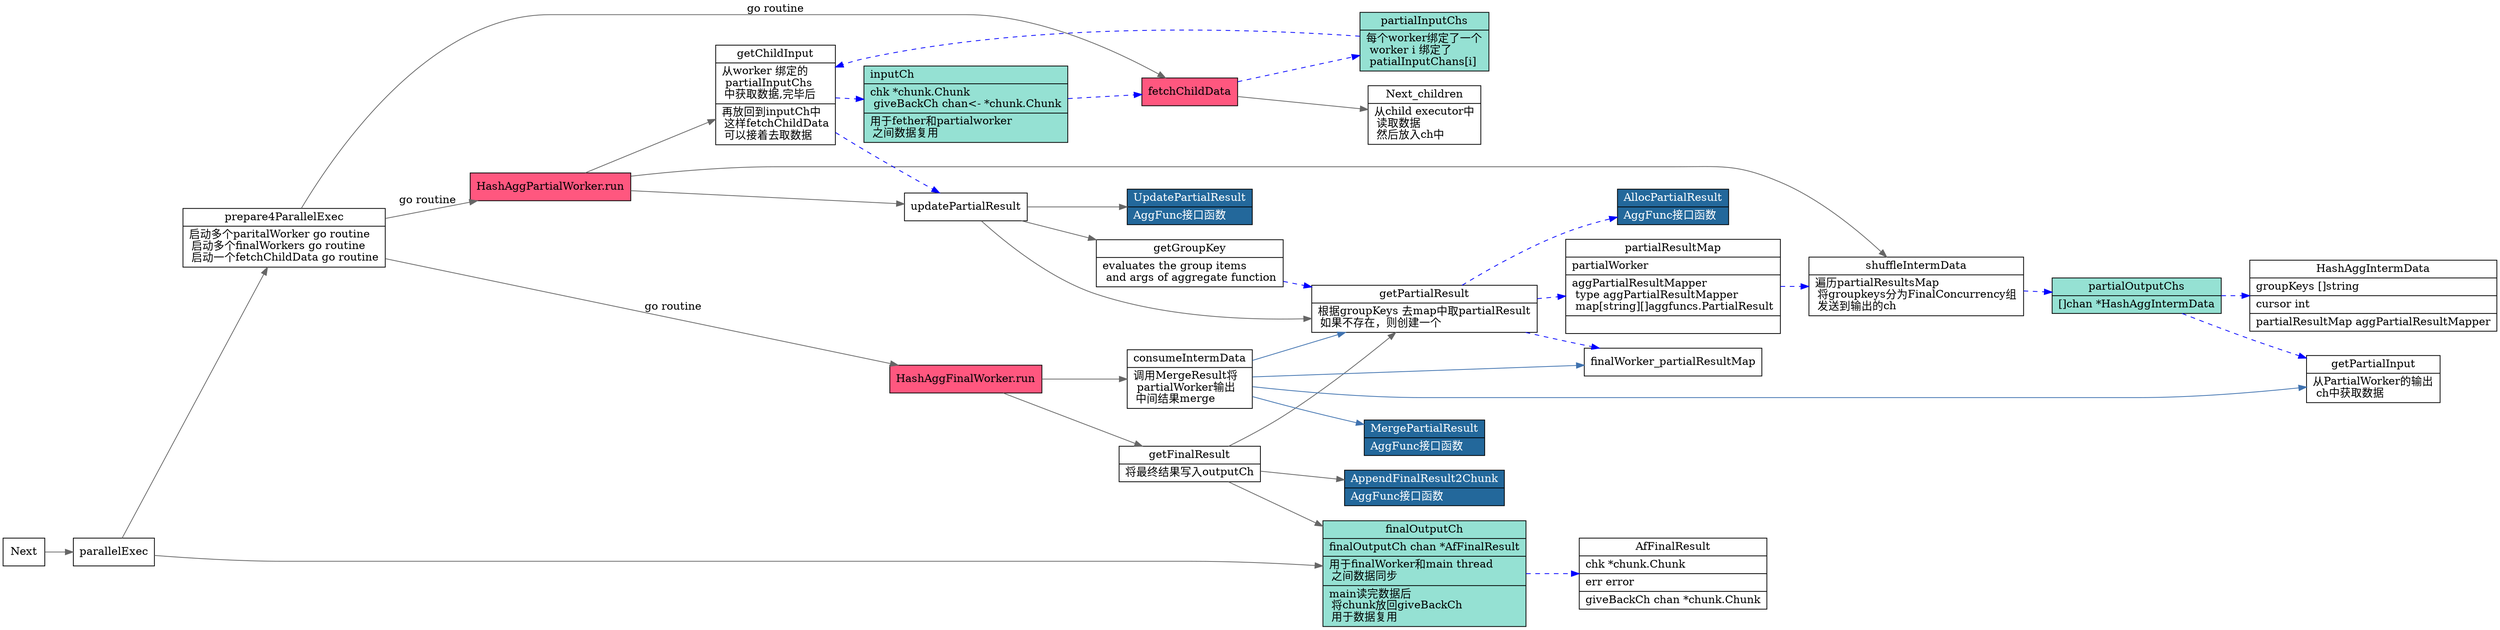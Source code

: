 digraph HashAggExec_Flow {
  node[shape=box];
  edge[color=gray40];
  newrank=true;
  rankdir=LR;

  af_UpdatePartialResult[
    shape=record;
    style=filled;
    fontcolor=white;
    fillcolor="#23689b"
    label="{{
      UpdatePartialResult|
      AggFunc接口函数\l
    }}"
  ];
  AllocPartialResult[
    shape=record;
    style=filled;
    fontcolor=white;
    fillcolor="#23689b"
    label="{{
      AllocPartialResult|
      AggFunc接口函数\l
    }}"
  ];
  MergePartialResult[
    shape=record;
    style=filled;
    fontcolor=white;
    fillcolor="#23689b"
    label="{{
      MergePartialResult|
      AggFunc接口函数\l
    }}"
  ];
  AppendFinalResult2Chunk[
    shape=record;
    style=filled;
    fontcolor=white;
    fillcolor="#23689b"
    label="{{
      AppendFinalResult2Chunk|
      AggFunc接口函数\l
    }}"
  ];

  Next -> {
    parallelExec;
  }

  parallelExec -> {
    prepare4ParallelExec;
    finalOutputCh;
  }

  prepare4ParallelExec -> {
    HashAggPartialWorker_run;
    HashAggFinalWorker_run;
    fetchChildData;
  }[label="go routine"];
  fetchChildData[
    shape=record;
    style=filled;
    fillcolor="#ff577f"
    label="{{
      fetchChildData
    }}"
  ];
  HashAggPartialWorker_run[
    shape=record;
    style=filled;
    fillcolor="#ff577f"
    label="{{
      HashAggPartialWorker.run
    }}"
  ];
  HashAggFinalWorker_run[
    shape=record;
    style=filled;
    fillcolor="#ff577f"
    label="{{
      HashAggFinalWorker.run
    }}"
  ];

  getPartialInput[
    shape="record";
    label="{{
      getPartialInput|
      从PartialWorker的输出\l 
      ch中获取数据\l
    }}"];
  getPartialResult[
    shape="record";
    label="{{
      getPartialResult|
      根据groupKeys 去map中取partialResult\l
      如果不存在，则创建一个\l
    }}"];
    getFinalResult[
      shape="record";
      label="{{
        getFinalResult|
        将最终结果写入outputCh\l
      }}"];

    HashAggFinalWorker_run -> {
      consumeIntermData;
      getFinalResult;
    }
    consumeIntermData[
      shape="record";
      label="{{
        consumeIntermData|
        调用MergeResult将\l 
        partialWorker输出\l 
        中间结果merge\l
      }}"];
    consumeIntermData -> {
      getPartialInput;
      getPartialResult;
      MergePartialResult;
      finalWorker_partialResultMap;
    }[color="#3f72af"];

    shuffleIntermData[
      shape="record";
      label="{{
        shuffleIntermData|
        遍历partialResultsMap\l
        将groupkeys分为FinalConcurrency组\l
        发送到输出的ch\l
      }}"];

    getFinalResult ->{
      getPartialResult;
      finalOutputCh;
      AppendFinalResult2Chunk;
    }

  fetchChildData -> {
    Next_children;
  }
  Next_children[
    shape="record";
    label="{{
      Next_children|
      从child executor中\l
      读取数据\l
      然后放入ch中\l
    }}"];
    HashAggPartialWorker_run -> {
      shuffleIntermData;
      getChildInput;
      updatePartialResult;
    }
    getChildInput[
      shape="record";
      label="{{
        getChildInput|
        从worker 绑定的\l 
        partialInputChs\l 
        中获取数据,完毕后\l |
        再放回到 inputCh中\l 
        这样fetchChildData\l 
        可以接着去取数据\l
      }}"];
    updatePartialResult -> {
      getGroupKey;
      getPartialResult;
      af_UpdatePartialResult;
    }
    edge[style=dashed;color=blue];
    getGroupKey  -> getPartialResult;
    getPartialResult -> {
      partialResultMap;
      finalWorker_partialResultMap;
      AllocPartialResult;
    }
  partialResultMap[
    shape="record";
    label="{{
      partialResultMap|
      partialWorker\l|
      aggPartialResultMapper\l
      type aggPartialResultMapper\l
      map[string][]aggfuncs.PartialResult|
    }}"];
  getGroupKey[
    shape="record";
    label="{{
      getGroupKey|
      evaluates the group items \l 
      and args of aggregate function\l
    }}"];

  inputCh[
    shape=record;
    style=filled;
    fillcolor="#95e1d3"
    label="{{
      inputCh\l|
        chk *chunk.Chunk\l
        giveBackCh chan\<- *chunk.Chunk\l|
        用于fether和partialworker\l 
        之间数据复用\l
    }}"
  ];
  partialInputChs[
    shape=record;
    style=filled;
    fillcolor="#95e1d3"
    label="{{
      partialInputChs|
      每个worker绑定了一个\l
      worker i 绑定了\l 
      patialInputChans[i]\l
    }}"
  ];

  finalOutputCh[
    shape=record;
    style=filled;
    fillcolor="#95e1d3"
    label="{{
      finalOutputCh|
        finalOutputCh    chan *AfFinalResult\l|
        用于finalWorker和main thread\l
        之间数据同步\l|
        main读完数据后\l 
        将chunk放回giveBackCh\l
        用于数据复用\l
    }}"
  ];
  finalOutputCh -> AfFinalResult;
  AfFinalResult[
    shape="record";
    label="{{
      AfFinalResult|
	      chk        *chunk.Chunk\l|
	      err        error\l|
	      giveBackCh chan *chunk.Chunk\l
    }}"];

  partialOutputChs[
    shape=record;
    style=filled;
    fillcolor="#95e1d3"
    label="{{
      partialOutputChs|
	      []chan *HashAggIntermData\l
    }}"
  ];
  partialOutputChs -> HashAggIntermData;
  HashAggIntermData[
    shape="record";
    label="{{
      HashAggIntermData|
	      groupKeys        []string\l|
	      cursor           int\l|
	      partialResultMap aggPartialResultMapper\l
    }}"];
  prepare4ParallelExec[
    shape="record";
    label="{{
      prepare4ParallelExec|
      启动多个paritalWorker go routine\l
      启动多个finalWorkers go routine\l
      启动一个fetchChildData go routine\l
    }}"];

  edge[style=dashed;color=blue];
  //inputCh:giveBackCh -> getChildInput;
  //fetchChildData -> inputCh:giveBackCh;
  fetchChildData -> partialInputChs -> getChildInput;
  getChildInput -> updatePartialResult;
  shuffleIntermData -> partialOutputChs -> getPartialInput;
  partialResultMap-> shuffleIntermData;
  getChildInput -> inputCh;
  inputCh -> fetchChildData;
}

